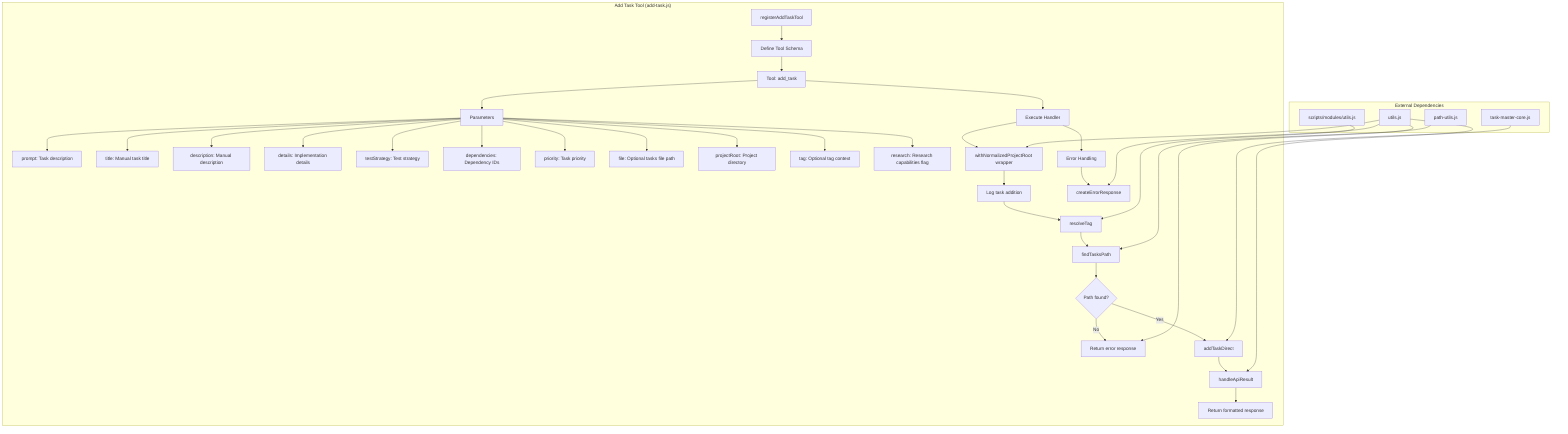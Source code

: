 graph TB
    subgraph "Add Task Tool (add-task.js)"
        A[registerAddTaskTool] --> B[Define Tool Schema]
        B --> C[Tool: add_task]
        C --> D[Parameters]

        D --> E[prompt: Task description]
        D --> F[title: Manual task title]
        D --> G[description: Manual description]
        D --> H[details: Implementation details]
        D --> I[testStrategy: Test strategy]
        D --> J[dependencies: Dependency IDs]
        D --> K[priority: Task priority]
        D --> L[file: Optional tasks file path]
        D --> M[projectRoot: Project directory]
        D --> N[tag: Optional tag context]
        D --> O[research: Research capabilities flag]
        
        C --> P[Execute Handler]
        P --> Q[withNormalizedProjectRoot wrapper]
        Q --> R[Log task addition]
        R --> S[resolveTag]
        S --> T[findTasksPath]
        T --> U{Path found?}
        
        U -->|No| V[Return error response]
        U -->|Yes| W[addTaskDirect]
        
        W --> X[handleApiResult]
        X --> Y[Return formatted response]
        
        P --> Z[Error Handling]
        Z --> AA[createErrorResponse]
    end
    
    subgraph "External Dependencies"
        BB[utils.js]
        CC[task-master-core.js]
        DD[path-utils.js]
        EE[scripts/modules/utils.js]
    end
    
    BB --> Q
    BB --> V
    BB --> X
    BB --> AA
    CC --> W
    DD --> T
    EE --> S